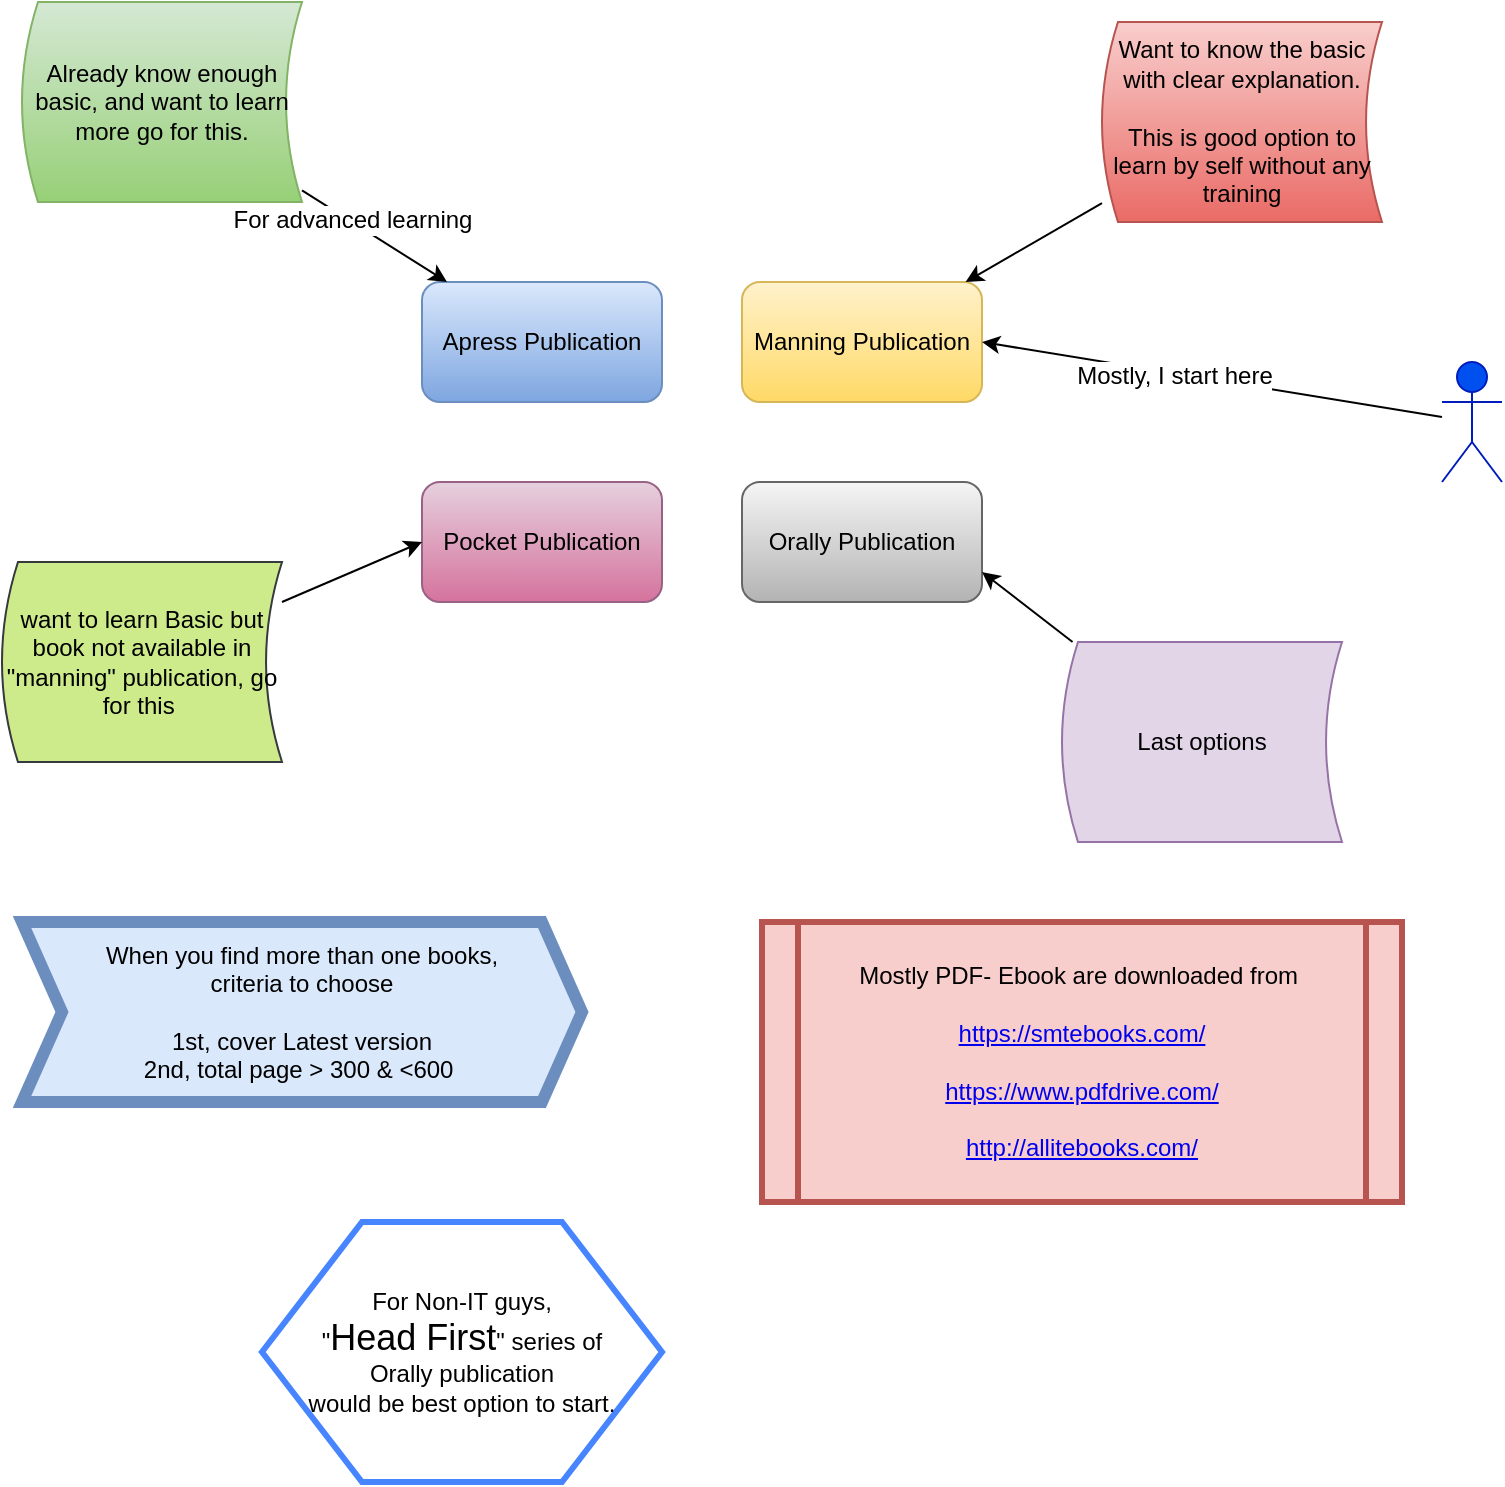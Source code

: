 <mxfile version="12.4.2" type="device" pages="1"><diagram id="-b1mNgjAhg3OlL_j-hKc" name="Page-1"><mxGraphModel dx="854" dy="520" grid="1" gridSize="10" guides="1" tooltips="1" connect="1" arrows="1" fold="1" page="1" pageScale="1" pageWidth="850" pageHeight="1100" math="0" shadow="0"><root><mxCell id="0"/><mxCell id="1" parent="0"/><mxCell id="cMjUmr4mEV-xrXaf7yDu-1" value="Apress Publication" style="rounded=1;whiteSpace=wrap;html=1;gradientColor=#7ea6e0;fillColor=#dae8fc;strokeColor=#6c8ebf;" vertex="1" parent="1"><mxGeometry x="250" y="160" width="120" height="60" as="geometry"/></mxCell><mxCell id="cMjUmr4mEV-xrXaf7yDu-2" value="Manning Publication" style="rounded=1;whiteSpace=wrap;html=1;gradientColor=#ffd966;fillColor=#fff2cc;strokeColor=#d6b656;" vertex="1" parent="1"><mxGeometry x="410" y="160" width="120" height="60" as="geometry"/></mxCell><mxCell id="cMjUmr4mEV-xrXaf7yDu-3" value="Pocket Publication" style="rounded=1;whiteSpace=wrap;html=1;gradientColor=#d5739d;fillColor=#e6d0de;strokeColor=#996185;" vertex="1" parent="1"><mxGeometry x="250" y="260" width="120" height="60" as="geometry"/></mxCell><mxCell id="cMjUmr4mEV-xrXaf7yDu-4" value="Orally Publication" style="rounded=1;whiteSpace=wrap;html=1;gradientColor=#b3b3b3;fillColor=#f5f5f5;strokeColor=#666666;" vertex="1" parent="1"><mxGeometry x="410" y="260" width="120" height="60" as="geometry"/></mxCell><mxCell id="cMjUmr4mEV-xrXaf7yDu-6" style="edgeStyle=none;rounded=0;orthogonalLoop=1;jettySize=auto;html=1;" edge="1" parent="1" source="cMjUmr4mEV-xrXaf7yDu-5" target="cMjUmr4mEV-xrXaf7yDu-1"><mxGeometry relative="1" as="geometry"/></mxCell><mxCell id="cMjUmr4mEV-xrXaf7yDu-17" value="For advanced learning" style="text;html=1;align=center;verticalAlign=middle;resizable=0;points=[];;labelBackgroundColor=#ffffff;" vertex="1" connectable="0" parent="cMjUmr4mEV-xrXaf7yDu-6"><mxGeometry x="-0.326" y="1" relative="1" as="geometry"><mxPoint as="offset"/></mxGeometry></mxCell><mxCell id="cMjUmr4mEV-xrXaf7yDu-5" value="Already know enough basic, and want to learn more go for this." style="shape=dataStorage;whiteSpace=wrap;html=1;size=0.057;gradientColor=#97d077;fillColor=#d5e8d4;strokeColor=#82b366;" vertex="1" parent="1"><mxGeometry x="50" y="20" width="140" height="100" as="geometry"/></mxCell><mxCell id="cMjUmr4mEV-xrXaf7yDu-8" style="edgeStyle=none;rounded=0;orthogonalLoop=1;jettySize=auto;html=1;" edge="1" parent="1" source="cMjUmr4mEV-xrXaf7yDu-7" target="cMjUmr4mEV-xrXaf7yDu-2"><mxGeometry relative="1" as="geometry"/></mxCell><mxCell id="cMjUmr4mEV-xrXaf7yDu-7" value="Want to know the basic with clear explanation.&lt;br&gt;&lt;br&gt;This is good option to learn by self without any training" style="shape=dataStorage;whiteSpace=wrap;html=1;size=0.057;gradientColor=#ea6b66;fillColor=#f8cecc;strokeColor=#b85450;" vertex="1" parent="1"><mxGeometry x="590" y="30" width="140" height="100" as="geometry"/></mxCell><mxCell id="cMjUmr4mEV-xrXaf7yDu-10" style="edgeStyle=none;rounded=0;orthogonalLoop=1;jettySize=auto;html=1;entryX=0;entryY=0.5;entryDx=0;entryDy=0;" edge="1" parent="1" source="cMjUmr4mEV-xrXaf7yDu-9" target="cMjUmr4mEV-xrXaf7yDu-3"><mxGeometry relative="1" as="geometry"/></mxCell><mxCell id="cMjUmr4mEV-xrXaf7yDu-9" value="want to learn Basic but book not available in &quot;manning&quot; publication, go for this&amp;nbsp;" style="shape=dataStorage;whiteSpace=wrap;html=1;size=0.057;fillColor=#cdeb8b;strokeColor=#36393d;" vertex="1" parent="1"><mxGeometry x="40" y="300" width="140" height="100" as="geometry"/></mxCell><mxCell id="cMjUmr4mEV-xrXaf7yDu-12" style="edgeStyle=none;rounded=0;orthogonalLoop=1;jettySize=auto;html=1;entryX=1;entryY=0.75;entryDx=0;entryDy=0;" edge="1" parent="1" source="cMjUmr4mEV-xrXaf7yDu-11" target="cMjUmr4mEV-xrXaf7yDu-4"><mxGeometry relative="1" as="geometry"/></mxCell><mxCell id="cMjUmr4mEV-xrXaf7yDu-11" value="Last options" style="shape=dataStorage;whiteSpace=wrap;html=1;size=0.057;fillColor=#e1d5e7;strokeColor=#9673a6;" vertex="1" parent="1"><mxGeometry x="570" y="340" width="140" height="100" as="geometry"/></mxCell><mxCell id="cMjUmr4mEV-xrXaf7yDu-13" value="Mostly PDF- Ebook are downloaded from&amp;nbsp;&lt;br&gt;&lt;br&gt;&lt;a href=&quot;https://smtebooks.com/&quot;&gt;https://smtebooks.com/&lt;/a&gt;&lt;br&gt;&lt;br&gt;&lt;a href=&quot;https://www.pdfdrive.com/&quot;&gt;https://www.pdfdrive.com/&lt;/a&gt;&lt;br&gt;&lt;br&gt;&lt;a href=&quot;http://allitebooks.com/&quot;&gt;http://allitebooks.com/&lt;/a&gt;" style="shape=process;whiteSpace=wrap;html=1;backgroundOutline=1;fillColor=#f8cecc;strokeColor=#b85450;strokeWidth=3;size=0.056;" vertex="1" parent="1"><mxGeometry x="420" y="480" width="320" height="140" as="geometry"/></mxCell><mxCell id="cMjUmr4mEV-xrXaf7yDu-15" style="edgeStyle=none;rounded=0;orthogonalLoop=1;jettySize=auto;html=1;entryX=1;entryY=0.5;entryDx=0;entryDy=0;" edge="1" parent="1" source="cMjUmr4mEV-xrXaf7yDu-14" target="cMjUmr4mEV-xrXaf7yDu-2"><mxGeometry relative="1" as="geometry"/></mxCell><mxCell id="cMjUmr4mEV-xrXaf7yDu-16" value="Mostly, I start here" style="text;html=1;align=center;verticalAlign=middle;resizable=0;points=[];;labelBackgroundColor=#ffffff;" vertex="1" connectable="0" parent="cMjUmr4mEV-xrXaf7yDu-15"><mxGeometry x="0.173" relative="1" as="geometry"><mxPoint y="1" as="offset"/></mxGeometry></mxCell><mxCell id="cMjUmr4mEV-xrXaf7yDu-14" value="Actor" style="shape=umlActor;verticalLabelPosition=bottom;labelBackgroundColor=#ffffff;verticalAlign=top;html=1;outlineConnect=0;fillColor=#0050ef;strokeColor=#001DBC;fontColor=#ffffff;" vertex="1" parent="1"><mxGeometry x="760" y="200" width="30" height="60" as="geometry"/></mxCell><mxCell id="cMjUmr4mEV-xrXaf7yDu-18" value="When you find more than one books, &lt;br&gt;criteria to choose&lt;br&gt;&lt;br&gt;1st, cover Latest version&lt;br&gt;2nd, total page &amp;gt; 300 &amp;amp; &amp;lt;600&amp;nbsp;" style="shape=step;perimeter=stepPerimeter;whiteSpace=wrap;html=1;fixedSize=1;fillColor=#dae8fc;strokeColor=#6c8ebf;strokeWidth=6;" vertex="1" parent="1"><mxGeometry x="50" y="480" width="280" height="90" as="geometry"/></mxCell><mxCell id="cMjUmr4mEV-xrXaf7yDu-19" value="For Non-IT guys, &lt;br&gt;&quot;&lt;font style=&quot;font-size: 18px&quot;&gt;Head First&lt;/font&gt;&quot; series of &lt;br&gt;Orally publication &lt;br&gt;would be best option to start." style="shape=hexagon;perimeter=hexagonPerimeter2;whiteSpace=wrap;html=1;strokeWidth=3;strokeColor=#4785FF;" vertex="1" parent="1"><mxGeometry x="170" y="630" width="200" height="130" as="geometry"/></mxCell></root></mxGraphModel></diagram></mxfile>
